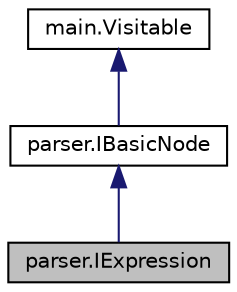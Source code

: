 digraph "parser.IExpression"
{
  edge [fontname="Helvetica",fontsize="10",labelfontname="Helvetica",labelfontsize="10"];
  node [fontname="Helvetica",fontsize="10",shape=record];
  Node1 [label="parser.IExpression",height=0.2,width=0.4,color="black", fillcolor="grey75", style="filled", fontcolor="black"];
  Node2 -> Node1 [dir="back",color="midnightblue",fontsize="10",style="solid",fontname="Helvetica"];
  Node2 [label="parser.IBasicNode",height=0.2,width=0.4,color="black", fillcolor="white", style="filled",URL="$interfaceparser_1_1_i_basic_node.html"];
  Node3 -> Node2 [dir="back",color="midnightblue",fontsize="10",style="solid",fontname="Helvetica"];
  Node3 [label="main.Visitable",height=0.2,width=0.4,color="black", fillcolor="white", style="filled",URL="$interfacemain_1_1_visitable.html"];
}
